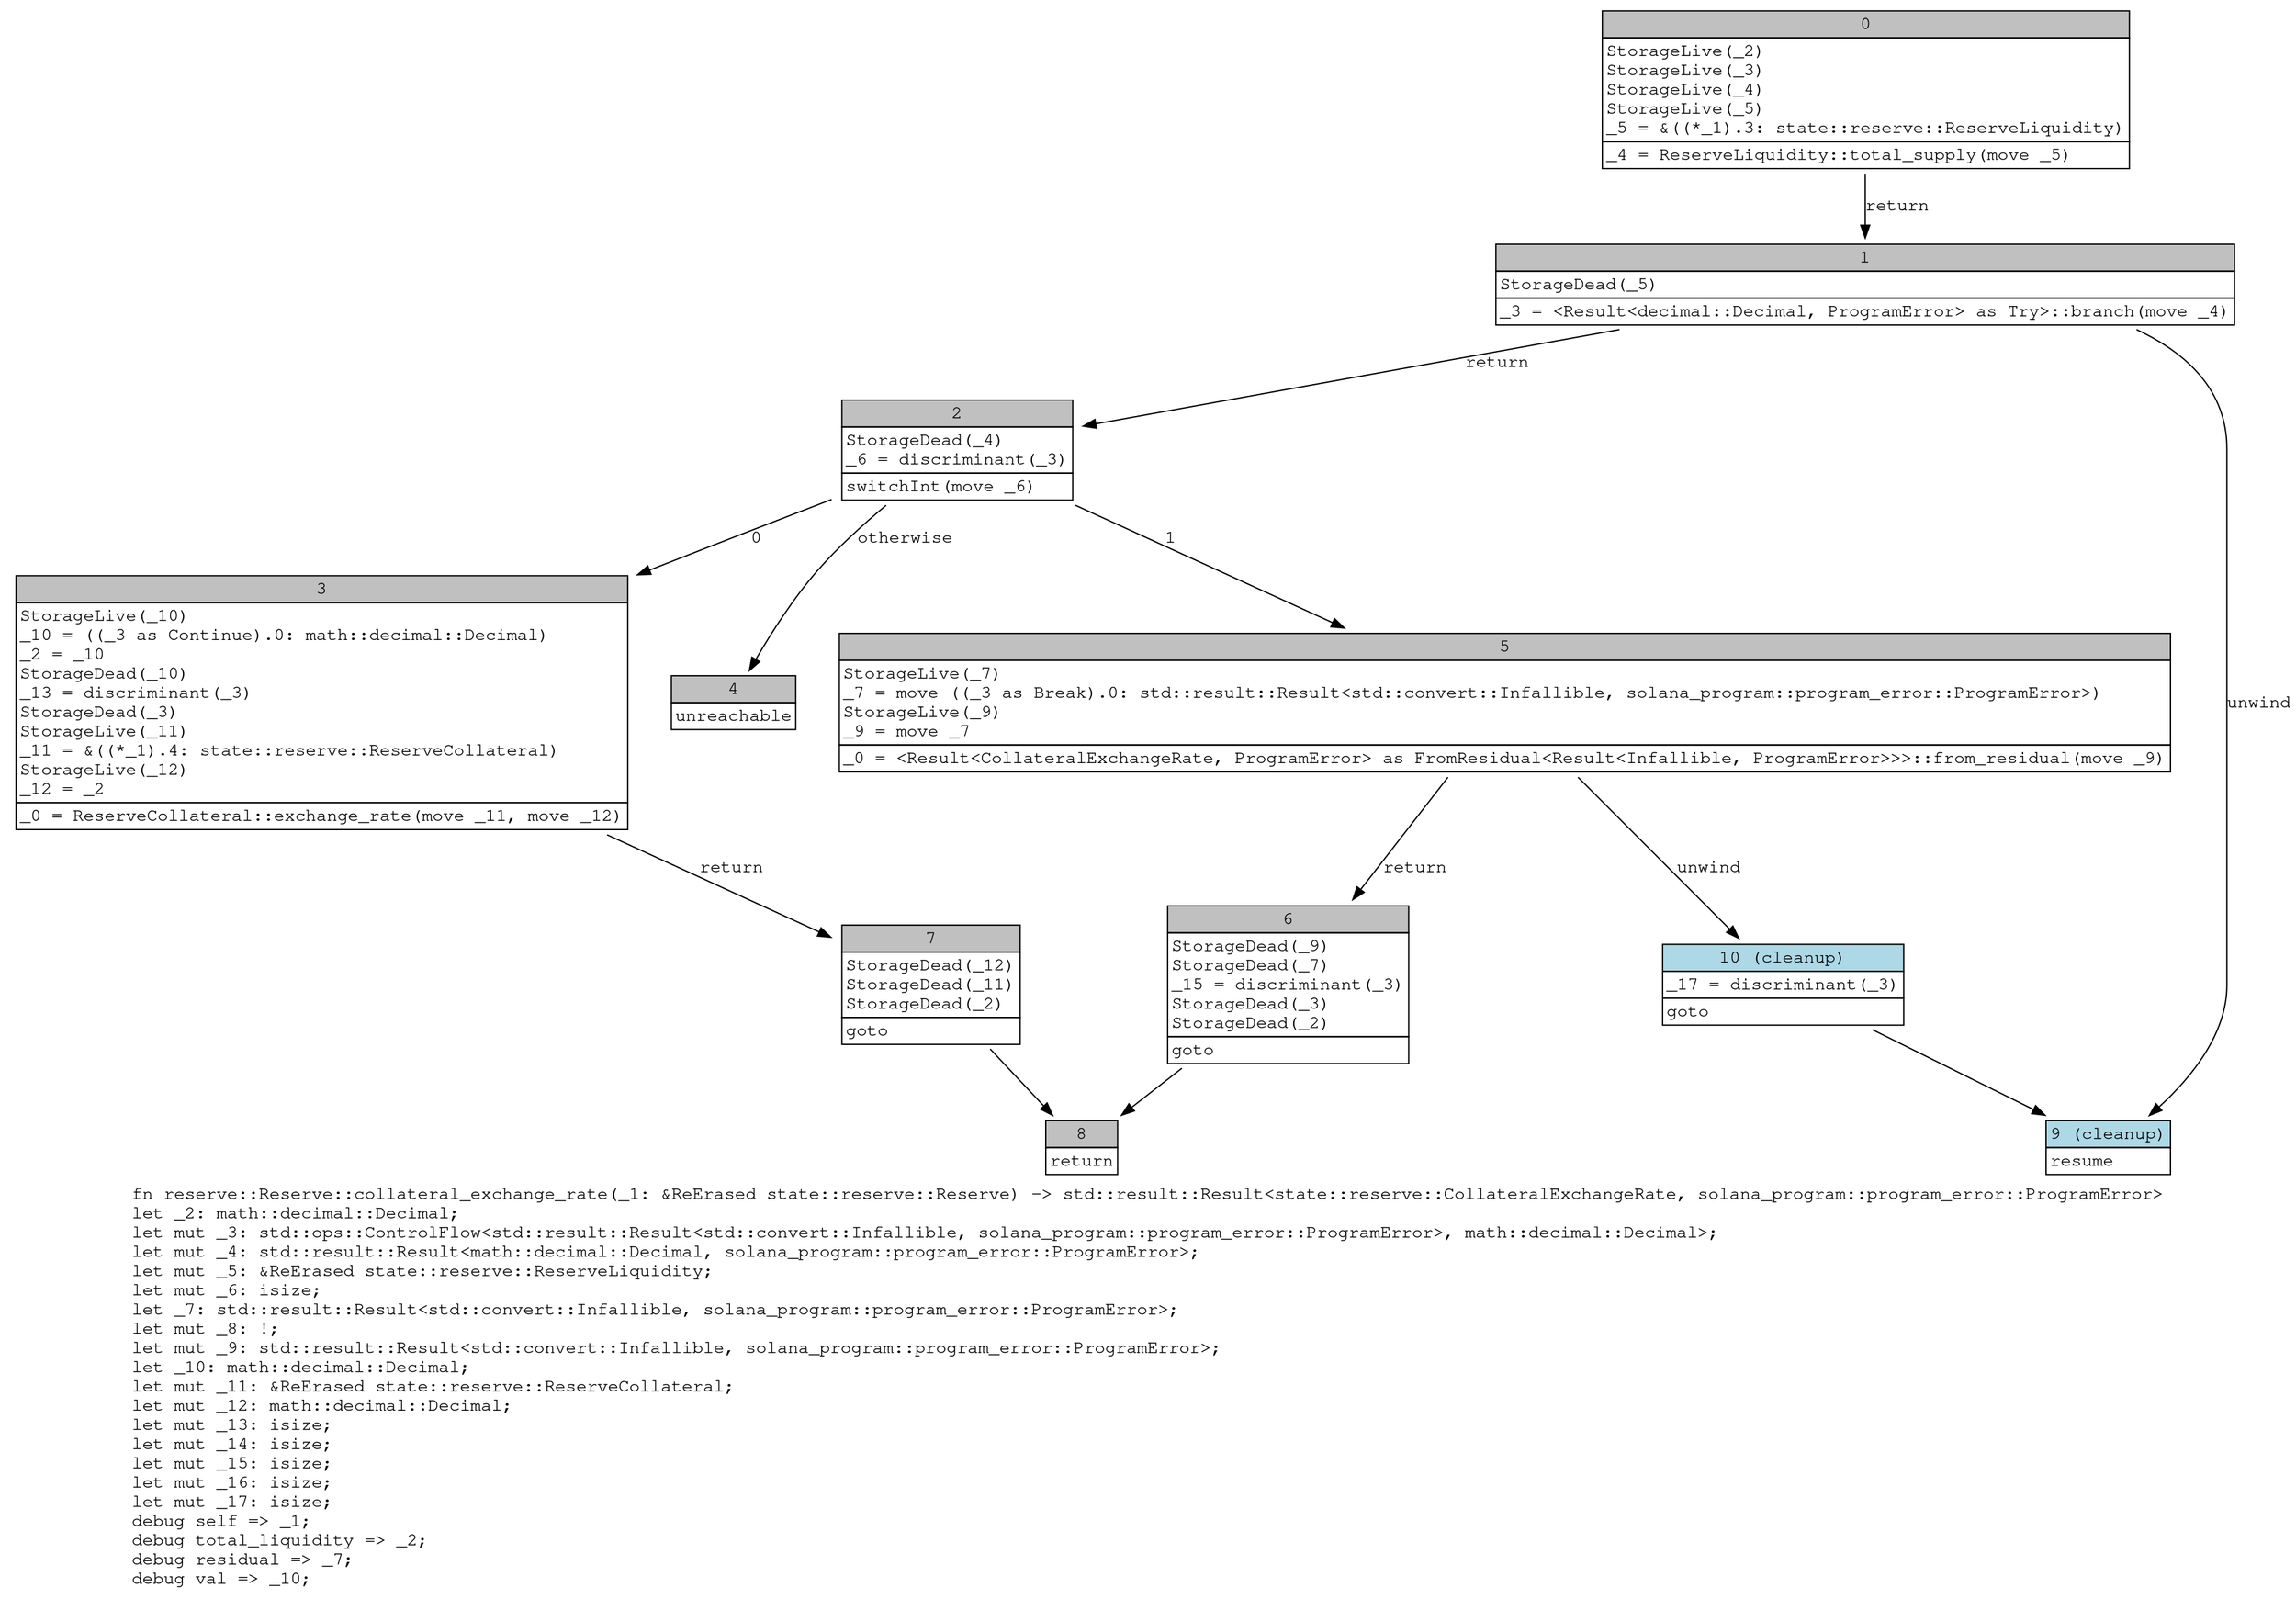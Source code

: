 digraph Mir_0_466 {
    graph [fontname="Courier, monospace"];
    node [fontname="Courier, monospace"];
    edge [fontname="Courier, monospace"];
    label=<fn reserve::Reserve::collateral_exchange_rate(_1: &amp;ReErased state::reserve::Reserve) -&gt; std::result::Result&lt;state::reserve::CollateralExchangeRate, solana_program::program_error::ProgramError&gt;<br align="left"/>let _2: math::decimal::Decimal;<br align="left"/>let mut _3: std::ops::ControlFlow&lt;std::result::Result&lt;std::convert::Infallible, solana_program::program_error::ProgramError&gt;, math::decimal::Decimal&gt;;<br align="left"/>let mut _4: std::result::Result&lt;math::decimal::Decimal, solana_program::program_error::ProgramError&gt;;<br align="left"/>let mut _5: &amp;ReErased state::reserve::ReserveLiquidity;<br align="left"/>let mut _6: isize;<br align="left"/>let _7: std::result::Result&lt;std::convert::Infallible, solana_program::program_error::ProgramError&gt;;<br align="left"/>let mut _8: !;<br align="left"/>let mut _9: std::result::Result&lt;std::convert::Infallible, solana_program::program_error::ProgramError&gt;;<br align="left"/>let _10: math::decimal::Decimal;<br align="left"/>let mut _11: &amp;ReErased state::reserve::ReserveCollateral;<br align="left"/>let mut _12: math::decimal::Decimal;<br align="left"/>let mut _13: isize;<br align="left"/>let mut _14: isize;<br align="left"/>let mut _15: isize;<br align="left"/>let mut _16: isize;<br align="left"/>let mut _17: isize;<br align="left"/>debug self =&gt; _1;<br align="left"/>debug total_liquidity =&gt; _2;<br align="left"/>debug residual =&gt; _7;<br align="left"/>debug val =&gt; _10;<br align="left"/>>;
    bb0__0_466 [shape="none", label=<<table border="0" cellborder="1" cellspacing="0"><tr><td bgcolor="gray" align="center" colspan="1">0</td></tr><tr><td align="left" balign="left">StorageLive(_2)<br/>StorageLive(_3)<br/>StorageLive(_4)<br/>StorageLive(_5)<br/>_5 = &amp;((*_1).3: state::reserve::ReserveLiquidity)<br/></td></tr><tr><td align="left">_4 = ReserveLiquidity::total_supply(move _5)</td></tr></table>>];
    bb1__0_466 [shape="none", label=<<table border="0" cellborder="1" cellspacing="0"><tr><td bgcolor="gray" align="center" colspan="1">1</td></tr><tr><td align="left" balign="left">StorageDead(_5)<br/></td></tr><tr><td align="left">_3 = &lt;Result&lt;decimal::Decimal, ProgramError&gt; as Try&gt;::branch(move _4)</td></tr></table>>];
    bb2__0_466 [shape="none", label=<<table border="0" cellborder="1" cellspacing="0"><tr><td bgcolor="gray" align="center" colspan="1">2</td></tr><tr><td align="left" balign="left">StorageDead(_4)<br/>_6 = discriminant(_3)<br/></td></tr><tr><td align="left">switchInt(move _6)</td></tr></table>>];
    bb3__0_466 [shape="none", label=<<table border="0" cellborder="1" cellspacing="0"><tr><td bgcolor="gray" align="center" colspan="1">3</td></tr><tr><td align="left" balign="left">StorageLive(_10)<br/>_10 = ((_3 as Continue).0: math::decimal::Decimal)<br/>_2 = _10<br/>StorageDead(_10)<br/>_13 = discriminant(_3)<br/>StorageDead(_3)<br/>StorageLive(_11)<br/>_11 = &amp;((*_1).4: state::reserve::ReserveCollateral)<br/>StorageLive(_12)<br/>_12 = _2<br/></td></tr><tr><td align="left">_0 = ReserveCollateral::exchange_rate(move _11, move _12)</td></tr></table>>];
    bb4__0_466 [shape="none", label=<<table border="0" cellborder="1" cellspacing="0"><tr><td bgcolor="gray" align="center" colspan="1">4</td></tr><tr><td align="left">unreachable</td></tr></table>>];
    bb5__0_466 [shape="none", label=<<table border="0" cellborder="1" cellspacing="0"><tr><td bgcolor="gray" align="center" colspan="1">5</td></tr><tr><td align="left" balign="left">StorageLive(_7)<br/>_7 = move ((_3 as Break).0: std::result::Result&lt;std::convert::Infallible, solana_program::program_error::ProgramError&gt;)<br/>StorageLive(_9)<br/>_9 = move _7<br/></td></tr><tr><td align="left">_0 = &lt;Result&lt;CollateralExchangeRate, ProgramError&gt; as FromResidual&lt;Result&lt;Infallible, ProgramError&gt;&gt;&gt;::from_residual(move _9)</td></tr></table>>];
    bb6__0_466 [shape="none", label=<<table border="0" cellborder="1" cellspacing="0"><tr><td bgcolor="gray" align="center" colspan="1">6</td></tr><tr><td align="left" balign="left">StorageDead(_9)<br/>StorageDead(_7)<br/>_15 = discriminant(_3)<br/>StorageDead(_3)<br/>StorageDead(_2)<br/></td></tr><tr><td align="left">goto</td></tr></table>>];
    bb7__0_466 [shape="none", label=<<table border="0" cellborder="1" cellspacing="0"><tr><td bgcolor="gray" align="center" colspan="1">7</td></tr><tr><td align="left" balign="left">StorageDead(_12)<br/>StorageDead(_11)<br/>StorageDead(_2)<br/></td></tr><tr><td align="left">goto</td></tr></table>>];
    bb8__0_466 [shape="none", label=<<table border="0" cellborder="1" cellspacing="0"><tr><td bgcolor="gray" align="center" colspan="1">8</td></tr><tr><td align="left">return</td></tr></table>>];
    bb9__0_466 [shape="none", label=<<table border="0" cellborder="1" cellspacing="0"><tr><td bgcolor="lightblue" align="center" colspan="1">9 (cleanup)</td></tr><tr><td align="left">resume</td></tr></table>>];
    bb10__0_466 [shape="none", label=<<table border="0" cellborder="1" cellspacing="0"><tr><td bgcolor="lightblue" align="center" colspan="1">10 (cleanup)</td></tr><tr><td align="left" balign="left">_17 = discriminant(_3)<br/></td></tr><tr><td align="left">goto</td></tr></table>>];
    bb0__0_466 -> bb1__0_466 [label="return"];
    bb1__0_466 -> bb2__0_466 [label="return"];
    bb1__0_466 -> bb9__0_466 [label="unwind"];
    bb2__0_466 -> bb3__0_466 [label="0"];
    bb2__0_466 -> bb5__0_466 [label="1"];
    bb2__0_466 -> bb4__0_466 [label="otherwise"];
    bb3__0_466 -> bb7__0_466 [label="return"];
    bb5__0_466 -> bb6__0_466 [label="return"];
    bb5__0_466 -> bb10__0_466 [label="unwind"];
    bb6__0_466 -> bb8__0_466 [label=""];
    bb7__0_466 -> bb8__0_466 [label=""];
    bb10__0_466 -> bb9__0_466 [label=""];
}
